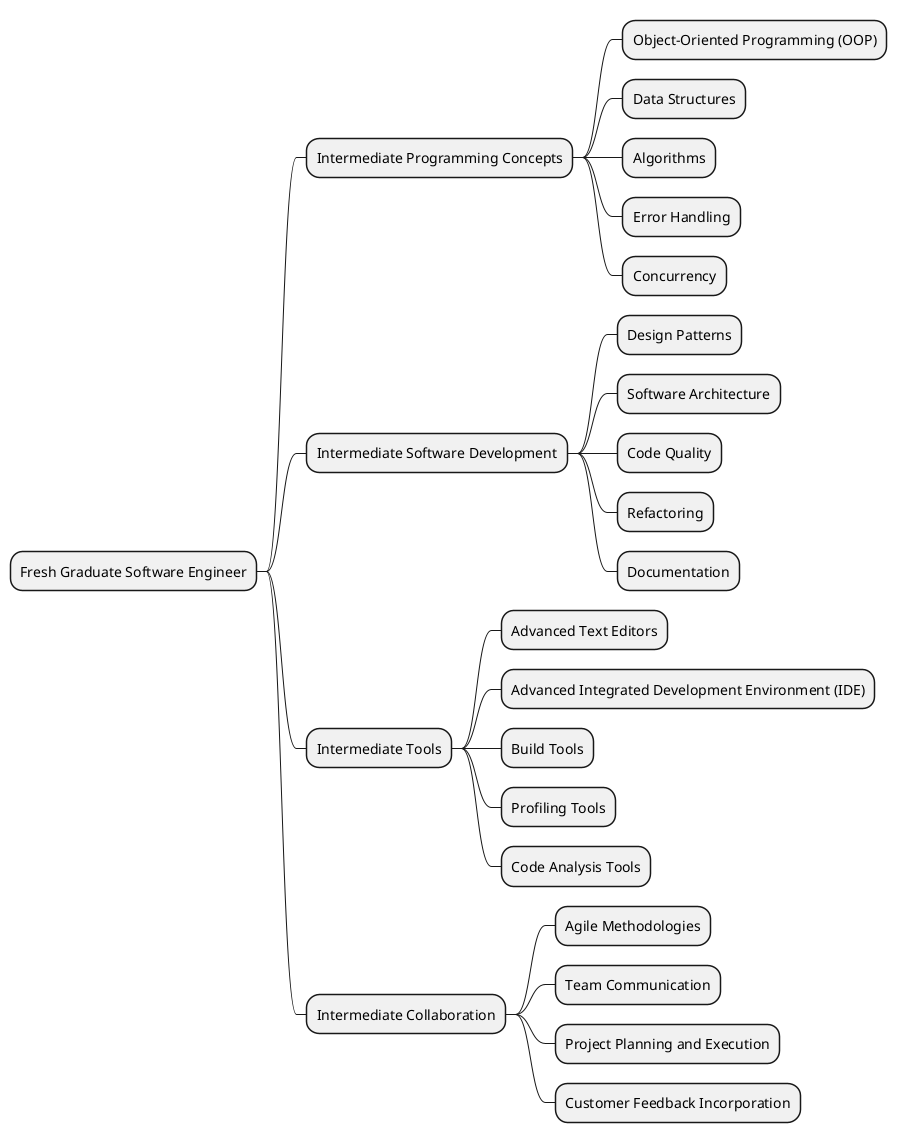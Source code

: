 @startmindmap
* Fresh Graduate Software Engineer
** Intermediate Programming Concepts
*** Object-Oriented Programming (OOP)
*** Data Structures
*** Algorithms
*** Error Handling
*** Concurrency
** Intermediate Software Development
*** Design Patterns
*** Software Architecture
*** Code Quality
*** Refactoring
*** Documentation
** Intermediate Tools
*** Advanced Text Editors
*** Advanced Integrated Development Environment (IDE)
*** Build Tools
*** Profiling Tools
*** Code Analysis Tools
** Intermediate Collaboration
*** Agile Methodologies
*** Team Communication
*** Project Planning and Execution
*** Customer Feedback Incorporation
@endmindmap
